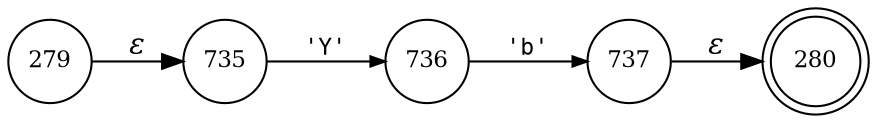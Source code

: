 digraph ATN {
rankdir=LR;
s280[fontsize=11, label="280", shape=doublecircle, fixedsize=true, width=.6];
s736[fontsize=11,label="736", shape=circle, fixedsize=true, width=.55, peripheries=1];
s737[fontsize=11,label="737", shape=circle, fixedsize=true, width=.55, peripheries=1];
s279[fontsize=11,label="279", shape=circle, fixedsize=true, width=.55, peripheries=1];
s735[fontsize=11,label="735", shape=circle, fixedsize=true, width=.55, peripheries=1];
s279 -> s735 [fontname="Times-Italic", label="&epsilon;"];
s735 -> s736 [fontsize=11, fontname="Courier", arrowsize=.7, label = "'Y'", arrowhead = normal];
s736 -> s737 [fontsize=11, fontname="Courier", arrowsize=.7, label = "'b'", arrowhead = normal];
s737 -> s280 [fontname="Times-Italic", label="&epsilon;"];
}